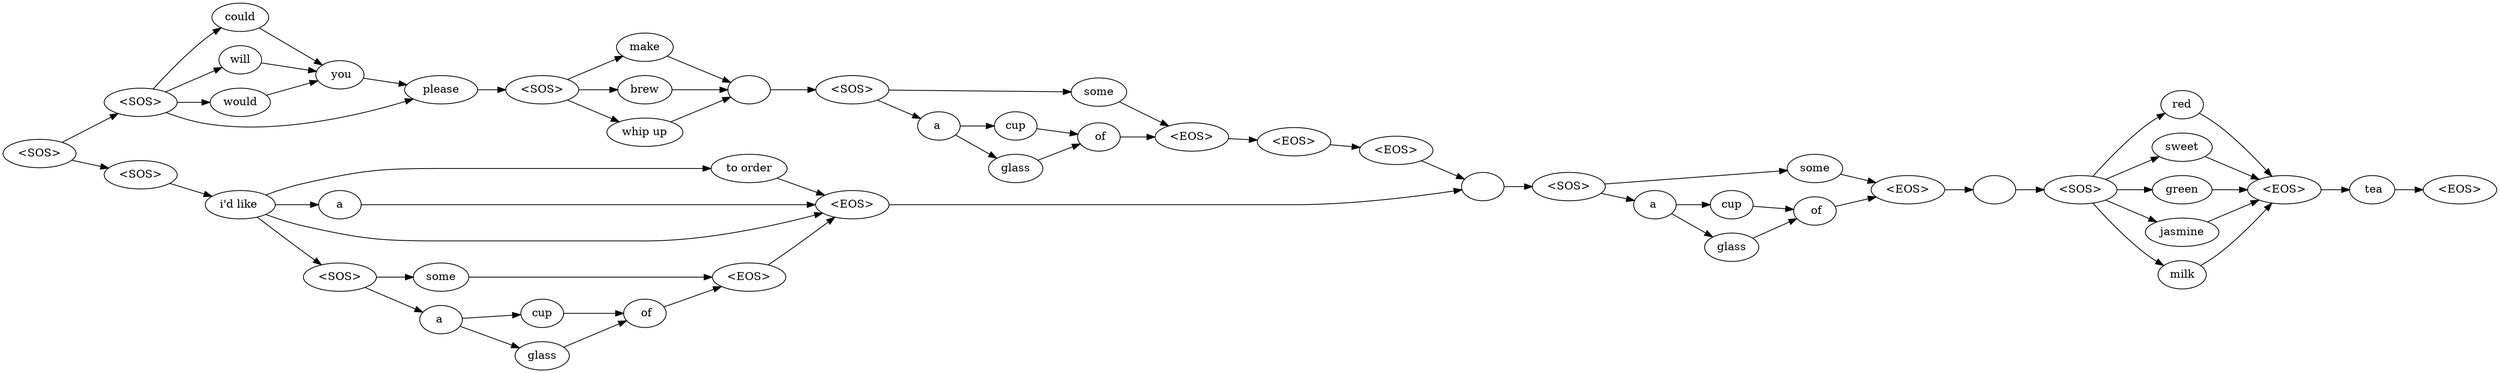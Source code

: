 digraph {

	rankdir = "LR"

	_0 [label="<SOS>"];
	_6 [label=" "];
	_8 [label=" "];
	_10 [label=" tea"];
	_12 [label="<EOS>"];
	_13 [label="<SOS>"];
	_16 [label="could"];
	_18 [label="will"];
	_20 [label="would"];
	_22 [label=" you"];
	_24 [label=" please "];
	_27 [label="<EOS>"];
	_28 [label="<SOS>"];
	_30 [label="make"];
	_32 [label="brew"];
	_34 [label="whip up"];
	_36 [label=" "];
	_39 [label="<EOS>"];
	_40 [label="<SOS>"];
	_41 [label="some"];
	_43 [label="a "];
	_45 [label="cup"];
	_47 [label="glass"];
	_49 [label=" of"];
	_51 [label="<EOS>"];
	_52 [label="<SOS>"];
	_53 [label="i'd like "];
	_55 [label="to order"];
	_57 [label="a"];
	_62 [label="<EOS>"];
	_63 [label="<SOS>"];
	_64 [label="some"];
	_66 [label="a "];
	_68 [label="cup"];
	_70 [label="glass"];
	_72 [label=" of"];
	_74 [label="<EOS>"];
	_75 [label="<SOS>"];
	_76 [label="some"];
	_78 [label="a "];
	_80 [label="cup"];
	_82 [label="glass"];
	_84 [label=" of"];
	_86 [label="<EOS>"];
	_87 [label="<SOS>"];
	_88 [label="red"];
	_90 [label="sweet"];
	_92 [label="green"];
	_94 [label="jasmine"];
	_96 [label="milk"];
	_98 [label="<EOS>"];

	_0 -> _13 [weight=1];
	_0 -> _52 [weight=1];
	_6 -> _75 [weight=1];
	_8 -> _87 [weight=1];
	_10 -> _12 [weight=1];
	_13 -> _16 [weight=1];
	_13 -> _18 [weight=1];
	_13 -> _20 [weight=1];
	_13 -> _24 [weight=1];
	_16 -> _22 [weight=1];
	_18 -> _22 [weight=1];
	_20 -> _22 [weight=1];
	_22 -> _24 [weight=1];
	_24 -> _28 [weight=1];
	_27 -> _6 [weight=1];
	_28 -> _30 [weight=1];
	_28 -> _32 [weight=1];
	_28 -> _34 [weight=1];
	_30 -> _36 [weight=1];
	_32 -> _36 [weight=1];
	_34 -> _36 [weight=1];
	_36 -> _40 [weight=1];
	_39 -> _27 [weight=1];
	_40 -> _41 [weight=1];
	_40 -> _43 [weight=1];
	_41 -> _51 [weight=1];
	_43 -> _45 [weight=1];
	_43 -> _47 [weight=1];
	_45 -> _49 [weight=1];
	_47 -> _49 [weight=1];
	_49 -> _51 [weight=1];
	_51 -> _39 [weight=1];
	_52 -> _53 [weight=1];
	_53 -> _55 [weight=1];
	_53 -> _57 [weight=1];
	_53 -> _62 [weight=1];
	_53 -> _63 [weight=1];
	_55 -> _62 [weight=1];
	_57 -> _62 [weight=1];
	_62 -> _6 [weight=1];
	_63 -> _64 [weight=1];
	_63 -> _66 [weight=1];
	_64 -> _74 [weight=1];
	_66 -> _68 [weight=1];
	_66 -> _70 [weight=1];
	_68 -> _72 [weight=1];
	_70 -> _72 [weight=1];
	_72 -> _74 [weight=1];
	_74 -> _62 [weight=1];
	_75 -> _76 [weight=1];
	_75 -> _78 [weight=1];
	_76 -> _86 [weight=1];
	_78 -> _80 [weight=1];
	_78 -> _82 [weight=1];
	_80 -> _84 [weight=1];
	_82 -> _84 [weight=1];
	_84 -> _86 [weight=1];
	_86 -> _8 [weight=1];
	_87 -> _88 [weight=1];
	_87 -> _90 [weight=1];
	_87 -> _92 [weight=1];
	_87 -> _94 [weight=1];
	_87 -> _96 [weight=1];
	_88 -> _98 [weight=1];
	_90 -> _98 [weight=1];
	_92 -> _98 [weight=1];
	_94 -> _98 [weight=1];
	_96 -> _98 [weight=1];
	_98 -> _10 [weight=1];

}